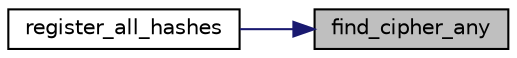 digraph "find_cipher_any"
{
 // LATEX_PDF_SIZE
  edge [fontname="Helvetica",fontsize="10",labelfontname="Helvetica",labelfontsize="10"];
  node [fontname="Helvetica",fontsize="10",shape=record];
  rankdir="RL";
  Node3 [label="find_cipher_any",height=0.2,width=0.4,color="black", fillcolor="grey75", style="filled", fontcolor="black",tooltip="Find a cipher flexibly."];
  Node3 -> Node4 [dir="back",color="midnightblue",fontsize="10",style="solid"];
  Node4 [label="register_all_hashes",height=0.2,width=0.4,color="black", fillcolor="white", style="filled",URL="$crypt__register__all__hashes_8c.html#a646235ec81bef5215708a56a23e43874",tooltip=" "];
}
